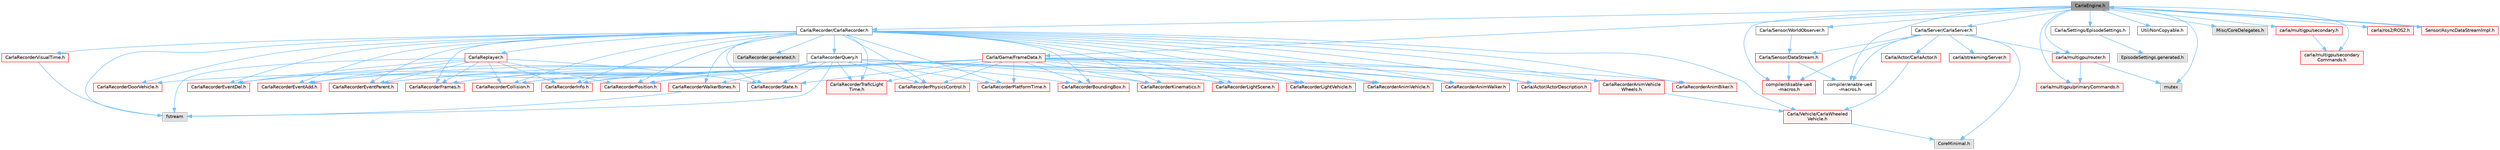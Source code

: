 digraph "CarlaEngine.h"
{
 // INTERACTIVE_SVG=YES
 // LATEX_PDF_SIZE
  bgcolor="transparent";
  edge [fontname=Helvetica,fontsize=10,labelfontname=Helvetica,labelfontsize=10];
  node [fontname=Helvetica,fontsize=10,shape=box,height=0.2,width=0.4];
  Node1 [id="Node000001",label="CarlaEngine.h",height=0.2,width=0.4,color="gray40", fillcolor="grey60", style="filled", fontcolor="black",tooltip=" "];
  Node1 -> Node2 [id="edge1_Node000001_Node000002",color="steelblue1",style="solid",tooltip=" "];
  Node2 [id="Node000002",label="Carla/Recorder/CarlaRecorder.h",height=0.2,width=0.4,color="grey40", fillcolor="white", style="filled",URL="$d9/d6a/CarlaRecorder_8h.html",tooltip=" "];
  Node2 -> Node3 [id="edge2_Node000002_Node000003",color="steelblue1",style="solid",tooltip=" "];
  Node3 [id="Node000003",label="fstream",height=0.2,width=0.4,color="grey60", fillcolor="#E0E0E0", style="filled",tooltip=" "];
  Node2 -> Node4 [id="edge3_Node000002_Node000004",color="steelblue1",style="solid",tooltip=" "];
  Node4 [id="Node000004",label="Carla/Actor/ActorDescription.h",height=0.2,width=0.4,color="red", fillcolor="#FFF0F0", style="filled",URL="$d4/de6/Unreal_2CarlaUE4_2Plugins_2Carla_2Source_2Carla_2Actor_2ActorDescription_8h.html",tooltip=" "];
  Node2 -> Node16 [id="edge4_Node000002_Node000016",color="steelblue1",style="solid",tooltip=" "];
  Node16 [id="Node000016",label="CarlaRecorderTraficLight\lTime.h",height=0.2,width=0.4,color="red", fillcolor="#FFF0F0", style="filled",URL="$d0/de7/CarlaRecorderTraficLightTime_8h.html",tooltip=" "];
  Node2 -> Node19 [id="edge5_Node000002_Node000019",color="steelblue1",style="solid",tooltip=" "];
  Node19 [id="Node000019",label="CarlaRecorderPhysicsControl.h",height=0.2,width=0.4,color="red", fillcolor="#FFF0F0", style="filled",URL="$d3/d34/CarlaRecorderPhysicsControl_8h.html",tooltip=" "];
  Node2 -> Node24 [id="edge6_Node000002_Node000024",color="steelblue1",style="solid",tooltip=" "];
  Node24 [id="Node000024",label="CarlaRecorderPlatformTime.h",height=0.2,width=0.4,color="red", fillcolor="#FFF0F0", style="filled",URL="$d0/de8/CarlaRecorderPlatformTime_8h.html",tooltip=" "];
  Node2 -> Node26 [id="edge7_Node000002_Node000026",color="steelblue1",style="solid",tooltip=" "];
  Node26 [id="Node000026",label="CarlaRecorderBoundingBox.h",height=0.2,width=0.4,color="red", fillcolor="#FFF0F0", style="filled",URL="$d1/deb/CarlaRecorderBoundingBox_8h.html",tooltip=" "];
  Node2 -> Node27 [id="edge8_Node000002_Node000027",color="steelblue1",style="solid",tooltip=" "];
  Node27 [id="Node000027",label="CarlaRecorderKinematics.h",height=0.2,width=0.4,color="red", fillcolor="#FFF0F0", style="filled",URL="$d1/de3/CarlaRecorderKinematics_8h.html",tooltip=" "];
  Node2 -> Node28 [id="edge9_Node000002_Node000028",color="steelblue1",style="solid",tooltip=" "];
  Node28 [id="Node000028",label="CarlaRecorderLightScene.h",height=0.2,width=0.4,color="red", fillcolor="#FFF0F0", style="filled",URL="$d9/dc8/CarlaRecorderLightScene_8h.html",tooltip=" "];
  Node2 -> Node30 [id="edge10_Node000002_Node000030",color="steelblue1",style="solid",tooltip=" "];
  Node30 [id="Node000030",label="CarlaRecorderLightVehicle.h",height=0.2,width=0.4,color="red", fillcolor="#FFF0F0", style="filled",URL="$de/da8/CarlaRecorderLightVehicle_8h.html",tooltip=" "];
  Node2 -> Node31 [id="edge11_Node000002_Node000031",color="steelblue1",style="solid",tooltip=" "];
  Node31 [id="Node000031",label="CarlaRecorderAnimVehicle.h",height=0.2,width=0.4,color="red", fillcolor="#FFF0F0", style="filled",URL="$d6/d44/CarlaRecorderAnimVehicle_8h.html",tooltip=" "];
  Node2 -> Node32 [id="edge12_Node000002_Node000032",color="steelblue1",style="solid",tooltip=" "];
  Node32 [id="Node000032",label="CarlaRecorderAnimVehicle\lWheels.h",height=0.2,width=0.4,color="red", fillcolor="#FFF0F0", style="filled",URL="$d0/d5c/CarlaRecorderAnimVehicleWheels_8h.html",tooltip=" "];
  Node32 -> Node33 [id="edge13_Node000032_Node000033",color="steelblue1",style="solid",tooltip=" "];
  Node33 [id="Node000033",label="Carla/Vehicle/CarlaWheeled\lVehicle.h",height=0.2,width=0.4,color="red", fillcolor="#FFF0F0", style="filled",URL="$d3/d00/CarlaWheeledVehicle_8h.html",tooltip=" "];
  Node33 -> Node53 [id="edge14_Node000033_Node000053",color="steelblue1",style="solid",tooltip=" "];
  Node53 [id="Node000053",label="CoreMinimal.h",height=0.2,width=0.4,color="grey60", fillcolor="#E0E0E0", style="filled",tooltip=" "];
  Node2 -> Node69 [id="edge15_Node000002_Node000069",color="steelblue1",style="solid",tooltip=" "];
  Node69 [id="Node000069",label="CarlaRecorderAnimWalker.h",height=0.2,width=0.4,color="red", fillcolor="#FFF0F0", style="filled",URL="$d3/d60/CarlaRecorderAnimWalker_8h.html",tooltip=" "];
  Node2 -> Node70 [id="edge16_Node000002_Node000070",color="steelblue1",style="solid",tooltip=" "];
  Node70 [id="Node000070",label="CarlaRecorderAnimBiker.h",height=0.2,width=0.4,color="red", fillcolor="#FFF0F0", style="filled",URL="$d6/dda/CarlaRecorderAnimBiker_8h.html",tooltip=" "];
  Node2 -> Node71 [id="edge17_Node000002_Node000071",color="steelblue1",style="solid",tooltip=" "];
  Node71 [id="Node000071",label="CarlaRecorderCollision.h",height=0.2,width=0.4,color="red", fillcolor="#FFF0F0", style="filled",URL="$df/d06/CarlaRecorderCollision_8h.html",tooltip=" "];
  Node2 -> Node73 [id="edge18_Node000002_Node000073",color="steelblue1",style="solid",tooltip=" "];
  Node73 [id="Node000073",label="CarlaRecorderEventAdd.h",height=0.2,width=0.4,color="red", fillcolor="#FFF0F0", style="filled",URL="$d0/d0e/CarlaRecorderEventAdd_8h.html",tooltip=" "];
  Node2 -> Node74 [id="edge19_Node000002_Node000074",color="steelblue1",style="solid",tooltip=" "];
  Node74 [id="Node000074",label="CarlaRecorderEventDel.h",height=0.2,width=0.4,color="red", fillcolor="#FFF0F0", style="filled",URL="$d7/d4c/CarlaRecorderEventDel_8h.html",tooltip=" "];
  Node2 -> Node75 [id="edge20_Node000002_Node000075",color="steelblue1",style="solid",tooltip=" "];
  Node75 [id="Node000075",label="CarlaRecorderEventParent.h",height=0.2,width=0.4,color="red", fillcolor="#FFF0F0", style="filled",URL="$d0/dc2/CarlaRecorderEventParent_8h.html",tooltip=" "];
  Node2 -> Node76 [id="edge21_Node000002_Node000076",color="steelblue1",style="solid",tooltip=" "];
  Node76 [id="Node000076",label="CarlaRecorderFrames.h",height=0.2,width=0.4,color="red", fillcolor="#FFF0F0", style="filled",URL="$dc/dfc/CarlaRecorderFrames_8h.html",tooltip=" "];
  Node2 -> Node77 [id="edge22_Node000002_Node000077",color="steelblue1",style="solid",tooltip=" "];
  Node77 [id="Node000077",label="CarlaRecorderInfo.h",height=0.2,width=0.4,color="red", fillcolor="#FFF0F0", style="filled",URL="$df/de9/CarlaRecorderInfo_8h.html",tooltip=" "];
  Node2 -> Node80 [id="edge23_Node000002_Node000080",color="steelblue1",style="solid",tooltip=" "];
  Node80 [id="Node000080",label="CarlaRecorderPosition.h",height=0.2,width=0.4,color="red", fillcolor="#FFF0F0", style="filled",URL="$dc/d20/CarlaRecorderPosition_8h.html",tooltip=" "];
  Node2 -> Node81 [id="edge24_Node000002_Node000081",color="steelblue1",style="solid",tooltip=" "];
  Node81 [id="Node000081",label="CarlaRecorderQuery.h",height=0.2,width=0.4,color="grey40", fillcolor="white", style="filled",URL="$d7/dbd/CarlaRecorderQuery_8h.html",tooltip=" "];
  Node81 -> Node3 [id="edge25_Node000081_Node000003",color="steelblue1",style="solid",tooltip=" "];
  Node81 -> Node16 [id="edge26_Node000081_Node000016",color="steelblue1",style="solid",tooltip=" "];
  Node81 -> Node19 [id="edge27_Node000081_Node000019",color="steelblue1",style="solid",tooltip=" "];
  Node81 -> Node24 [id="edge28_Node000081_Node000024",color="steelblue1",style="solid",tooltip=" "];
  Node81 -> Node26 [id="edge29_Node000081_Node000026",color="steelblue1",style="solid",tooltip=" "];
  Node81 -> Node27 [id="edge30_Node000081_Node000027",color="steelblue1",style="solid",tooltip=" "];
  Node81 -> Node28 [id="edge31_Node000081_Node000028",color="steelblue1",style="solid",tooltip=" "];
  Node81 -> Node30 [id="edge32_Node000081_Node000030",color="steelblue1",style="solid",tooltip=" "];
  Node81 -> Node69 [id="edge33_Node000081_Node000069",color="steelblue1",style="solid",tooltip=" "];
  Node81 -> Node31 [id="edge34_Node000081_Node000031",color="steelblue1",style="solid",tooltip=" "];
  Node81 -> Node71 [id="edge35_Node000081_Node000071",color="steelblue1",style="solid",tooltip=" "];
  Node81 -> Node73 [id="edge36_Node000081_Node000073",color="steelblue1",style="solid",tooltip=" "];
  Node81 -> Node74 [id="edge37_Node000081_Node000074",color="steelblue1",style="solid",tooltip=" "];
  Node81 -> Node75 [id="edge38_Node000081_Node000075",color="steelblue1",style="solid",tooltip=" "];
  Node81 -> Node76 [id="edge39_Node000081_Node000076",color="steelblue1",style="solid",tooltip=" "];
  Node81 -> Node77 [id="edge40_Node000081_Node000077",color="steelblue1",style="solid",tooltip=" "];
  Node81 -> Node80 [id="edge41_Node000081_Node000080",color="steelblue1",style="solid",tooltip=" "];
  Node81 -> Node82 [id="edge42_Node000081_Node000082",color="steelblue1",style="solid",tooltip=" "];
  Node82 [id="Node000082",label="CarlaRecorderState.h",height=0.2,width=0.4,color="red", fillcolor="#FFF0F0", style="filled",URL="$da/d32/CarlaRecorderState_8h.html",tooltip=" "];
  Node81 -> Node83 [id="edge43_Node000081_Node000083",color="steelblue1",style="solid",tooltip=" "];
  Node83 [id="Node000083",label="CarlaRecorderWalkerBones.h",height=0.2,width=0.4,color="red", fillcolor="#FFF0F0", style="filled",URL="$da/dfe/CarlaRecorderWalkerBones_8h.html",tooltip=" "];
  Node83 -> Node3 [id="edge44_Node000083_Node000003",color="steelblue1",style="solid",tooltip=" "];
  Node81 -> Node84 [id="edge45_Node000081_Node000084",color="steelblue1",style="solid",tooltip=" "];
  Node84 [id="Node000084",label="CarlaRecorderDoorVehicle.h",height=0.2,width=0.4,color="red", fillcolor="#FFF0F0", style="filled",URL="$de/d44/CarlaRecorderDoorVehicle_8h.html",tooltip=" "];
  Node2 -> Node82 [id="edge46_Node000002_Node000082",color="steelblue1",style="solid",tooltip=" "];
  Node2 -> Node85 [id="edge47_Node000002_Node000085",color="steelblue1",style="solid",tooltip=" "];
  Node85 [id="Node000085",label="CarlaRecorderVisualTime.h",height=0.2,width=0.4,color="red", fillcolor="#FFF0F0", style="filled",URL="$d3/db8/CarlaRecorderVisualTime_8h.html",tooltip=" "];
  Node85 -> Node3 [id="edge48_Node000085_Node000003",color="steelblue1",style="solid",tooltip=" "];
  Node2 -> Node83 [id="edge49_Node000002_Node000083",color="steelblue1",style="solid",tooltip=" "];
  Node2 -> Node84 [id="edge50_Node000002_Node000084",color="steelblue1",style="solid",tooltip=" "];
  Node2 -> Node86 [id="edge51_Node000002_Node000086",color="steelblue1",style="solid",tooltip=" "];
  Node86 [id="Node000086",label="CarlaReplayer.h",height=0.2,width=0.4,color="red", fillcolor="#FFF0F0", style="filled",URL="$de/dea/CarlaReplayer_8h.html",tooltip=" "];
  Node86 -> Node3 [id="edge52_Node000086_Node000003",color="steelblue1",style="solid",tooltip=" "];
  Node86 -> Node77 [id="edge53_Node000086_Node000077",color="steelblue1",style="solid",tooltip=" "];
  Node86 -> Node76 [id="edge54_Node000086_Node000076",color="steelblue1",style="solid",tooltip=" "];
  Node86 -> Node73 [id="edge55_Node000086_Node000073",color="steelblue1",style="solid",tooltip=" "];
  Node86 -> Node74 [id="edge56_Node000086_Node000074",color="steelblue1",style="solid",tooltip=" "];
  Node86 -> Node75 [id="edge57_Node000086_Node000075",color="steelblue1",style="solid",tooltip=" "];
  Node86 -> Node71 [id="edge58_Node000086_Node000071",color="steelblue1",style="solid",tooltip=" "];
  Node86 -> Node80 [id="edge59_Node000086_Node000080",color="steelblue1",style="solid",tooltip=" "];
  Node86 -> Node82 [id="edge60_Node000086_Node000082",color="steelblue1",style="solid",tooltip=" "];
  Node2 -> Node33 [id="edge61_Node000002_Node000033",color="steelblue1",style="solid",tooltip=" "];
  Node2 -> Node90 [id="edge62_Node000002_Node000090",color="steelblue1",style="solid",tooltip=" "];
  Node90 [id="Node000090",label="CarlaRecorder.generated.h",height=0.2,width=0.4,color="grey60", fillcolor="#E0E0E0", style="filled",tooltip=" "];
  Node1 -> Node91 [id="edge63_Node000001_Node000091",color="steelblue1",style="solid",tooltip=" "];
  Node91 [id="Node000091",label="Carla/Sensor/WorldObserver.h",height=0.2,width=0.4,color="grey40", fillcolor="white", style="filled",URL="$d8/deb/WorldObserver_8h.html",tooltip=" "];
  Node91 -> Node92 [id="edge64_Node000091_Node000092",color="steelblue1",style="solid",tooltip=" "];
  Node92 [id="Node000092",label="Carla/Sensor/DataStream.h",height=0.2,width=0.4,color="red", fillcolor="#FFF0F0", style="filled",URL="$da/dd9/DataStream_8h.html",tooltip=" "];
  Node92 -> Node6 [id="edge65_Node000092_Node000006",color="steelblue1",style="solid",tooltip=" "];
  Node6 [id="Node000006",label="compiler/disable-ue4\l-macros.h",height=0.2,width=0.4,color="red", fillcolor="#FFF0F0", style="filled",URL="$d2/d02/disable-ue4-macros_8h.html",tooltip=" "];
  Node92 -> Node13 [id="edge66_Node000092_Node000013",color="steelblue1",style="solid",tooltip=" "];
  Node13 [id="Node000013",label="compiler/enable-ue4\l-macros.h",height=0.2,width=0.4,color="grey40", fillcolor="white", style="filled",URL="$d9/da2/enable-ue4-macros_8h.html",tooltip=" "];
  Node1 -> Node207 [id="edge67_Node000001_Node000207",color="steelblue1",style="solid",tooltip=" "];
  Node207 [id="Node000207",label="Carla/Server/CarlaServer.h",height=0.2,width=0.4,color="grey40", fillcolor="white", style="filled",URL="$d0/d35/CarlaServer_8h.html",tooltip=" "];
  Node207 -> Node208 [id="edge68_Node000207_Node000208",color="steelblue1",style="solid",tooltip=" "];
  Node208 [id="Node000208",label="Carla/Actor/CarlaActor.h",height=0.2,width=0.4,color="red", fillcolor="#FFF0F0", style="filled",URL="$de/d36/CarlaActor_8h.html",tooltip=" "];
  Node208 -> Node33 [id="edge69_Node000208_Node000033",color="steelblue1",style="solid",tooltip=" "];
  Node207 -> Node92 [id="edge70_Node000207_Node000092",color="steelblue1",style="solid",tooltip=" "];
  Node207 -> Node53 [id="edge71_Node000207_Node000053",color="steelblue1",style="solid",tooltip=" "];
  Node207 -> Node6 [id="edge72_Node000207_Node000006",color="steelblue1",style="solid",tooltip=" "];
  Node207 -> Node229 [id="edge73_Node000207_Node000229",color="steelblue1",style="solid",tooltip=" "];
  Node229 [id="Node000229",label="carla/multigpu/router.h",height=0.2,width=0.4,color="red", fillcolor="#FFF0F0", style="filled",URL="$da/db7/router_8h.html",tooltip=" "];
  Node229 -> Node238 [id="edge74_Node000229_Node000238",color="steelblue1",style="solid",tooltip=" "];
  Node238 [id="Node000238",label="carla/multigpu/primaryCommands.h",height=0.2,width=0.4,color="red", fillcolor="#FFF0F0", style="filled",URL="$dd/dbf/primaryCommands_8h.html",tooltip=" "];
  Node229 -> Node203 [id="edge75_Node000229_Node000203",color="steelblue1",style="solid",tooltip=" "];
  Node203 [id="Node000203",label="mutex",height=0.2,width=0.4,color="grey60", fillcolor="#E0E0E0", style="filled",tooltip=" "];
  Node207 -> Node240 [id="edge76_Node000207_Node000240",color="steelblue1",style="solid",tooltip=" "];
  Node240 [id="Node000240",label="carla/streaming/Server.h",height=0.2,width=0.4,color="red", fillcolor="#FFF0F0", style="filled",URL="$d8/df6/streaming_2Server_8h.html",tooltip=" "];
  Node207 -> Node13 [id="edge77_Node000207_Node000013",color="steelblue1",style="solid",tooltip=" "];
  Node1 -> Node244 [id="edge78_Node000001_Node000244",color="steelblue1",style="solid",tooltip=" "];
  Node244 [id="Node000244",label="Carla/Settings/EpisodeSettings.h",height=0.2,width=0.4,color="grey40", fillcolor="white", style="filled",URL="$d8/d64/Unreal_2CarlaUE4_2Plugins_2Carla_2Source_2Carla_2Settings_2EpisodeSettings_8h.html",tooltip=" "];
  Node244 -> Node245 [id="edge79_Node000244_Node000245",color="steelblue1",style="solid",tooltip=" "];
  Node245 [id="Node000245",label="EpisodeSettings.generated.h",height=0.2,width=0.4,color="grey60", fillcolor="#E0E0E0", style="filled",tooltip=" "];
  Node1 -> Node8 [id="edge80_Node000001_Node000008",color="steelblue1",style="solid",tooltip=" "];
  Node8 [id="Node000008",label="Util/NonCopyable.h",height=0.2,width=0.4,color="grey40", fillcolor="white", style="filled",URL="$d4/d57/Unreal_2CarlaUE4_2Plugins_2Carla_2Source_2Carla_2Util_2NonCopyable_8h.html",tooltip=" "];
  Node1 -> Node246 [id="edge81_Node000001_Node000246",color="steelblue1",style="solid",tooltip=" "];
  Node246 [id="Node000246",label="Carla/Game/FrameData.h",height=0.2,width=0.4,color="red", fillcolor="#FFF0F0", style="filled",URL="$d2/df1/FrameData_8h.html",tooltip=" "];
  Node246 -> Node16 [id="edge82_Node000246_Node000016",color="steelblue1",style="solid",tooltip=" "];
  Node246 -> Node19 [id="edge83_Node000246_Node000019",color="steelblue1",style="solid",tooltip=" "];
  Node246 -> Node24 [id="edge84_Node000246_Node000024",color="steelblue1",style="solid",tooltip=" "];
  Node246 -> Node26 [id="edge85_Node000246_Node000026",color="steelblue1",style="solid",tooltip=" "];
  Node246 -> Node27 [id="edge86_Node000246_Node000027",color="steelblue1",style="solid",tooltip=" "];
  Node246 -> Node28 [id="edge87_Node000246_Node000028",color="steelblue1",style="solid",tooltip=" "];
  Node246 -> Node30 [id="edge88_Node000246_Node000030",color="steelblue1",style="solid",tooltip=" "];
  Node246 -> Node31 [id="edge89_Node000246_Node000031",color="steelblue1",style="solid",tooltip=" "];
  Node246 -> Node32 [id="edge90_Node000246_Node000032",color="steelblue1",style="solid",tooltip=" "];
  Node246 -> Node69 [id="edge91_Node000246_Node000069",color="steelblue1",style="solid",tooltip=" "];
  Node246 -> Node70 [id="edge92_Node000246_Node000070",color="steelblue1",style="solid",tooltip=" "];
  Node246 -> Node71 [id="edge93_Node000246_Node000071",color="steelblue1",style="solid",tooltip=" "];
  Node246 -> Node73 [id="edge94_Node000246_Node000073",color="steelblue1",style="solid",tooltip=" "];
  Node246 -> Node74 [id="edge95_Node000246_Node000074",color="steelblue1",style="solid",tooltip=" "];
  Node246 -> Node75 [id="edge96_Node000246_Node000075",color="steelblue1",style="solid",tooltip=" "];
  Node246 -> Node76 [id="edge97_Node000246_Node000076",color="steelblue1",style="solid",tooltip=" "];
  Node246 -> Node77 [id="edge98_Node000246_Node000077",color="steelblue1",style="solid",tooltip=" "];
  Node246 -> Node80 [id="edge99_Node000246_Node000080",color="steelblue1",style="solid",tooltip=" "];
  Node246 -> Node82 [id="edge100_Node000246_Node000082",color="steelblue1",style="solid",tooltip=" "];
  Node246 -> Node4 [id="edge101_Node000246_Node000004",color="steelblue1",style="solid",tooltip=" "];
  Node1 -> Node308 [id="edge102_Node000001_Node000308",color="steelblue1",style="solid",tooltip=" "];
  Node308 [id="Node000308",label="Misc/CoreDelegates.h",height=0.2,width=0.4,color="grey60", fillcolor="#E0E0E0", style="filled",tooltip=" "];
  Node1 -> Node6 [id="edge103_Node000001_Node000006",color="steelblue1",style="solid",tooltip=" "];
  Node1 -> Node229 [id="edge104_Node000001_Node000229",color="steelblue1",style="solid",tooltip=" "];
  Node1 -> Node238 [id="edge105_Node000001_Node000238",color="steelblue1",style="solid",tooltip=" "];
  Node1 -> Node309 [id="edge106_Node000001_Node000309",color="steelblue1",style="solid",tooltip=" "];
  Node309 [id="Node000309",label="carla/multigpu/secondary.h",height=0.2,width=0.4,color="red", fillcolor="#FFF0F0", style="filled",URL="$de/df9/secondary_8h.html",tooltip=" "];
  Node309 -> Node310 [id="edge107_Node000309_Node000310",color="steelblue1",style="solid",tooltip=" "];
  Node310 [id="Node000310",label="carla/multigpu/secondary\lCommands.h",height=0.2,width=0.4,color="red", fillcolor="#FFF0F0", style="filled",URL="$d6/d9a/secondaryCommands_8h.html",tooltip=" "];
  Node1 -> Node310 [id="edge108_Node000001_Node000310",color="steelblue1",style="solid",tooltip=" "];
  Node1 -> Node128 [id="edge109_Node000001_Node000128",color="steelblue1",style="solid",tooltip=" "];
  Node128 [id="Node000128",label="carla/ros2/ROS2.h",height=0.2,width=0.4,color="red", fillcolor="#FFF0F0", style="filled",URL="$da/db8/ROS2_8h.html",tooltip=" "];
  Node1 -> Node13 [id="edge110_Node000001_Node000013",color="steelblue1",style="solid",tooltip=" "];
  Node1 -> Node203 [id="edge111_Node000001_Node000203",color="steelblue1",style="solid",tooltip=" "];
  Node1 -> Node311 [id="edge112_Node000001_Node000311",color="steelblue1",style="solid",tooltip=" "];
  Node311 [id="Node000311",label="Sensor/AsyncDataStreamImpl.h",height=0.2,width=0.4,color="red", fillcolor="#FFF0F0", style="filled",URL="$d0/d17/AsyncDataStreamImpl_8h.html",tooltip=" "];
  Node311 -> Node1 [id="edge113_Node000311_Node000001",color="steelblue1",style="solid",tooltip=" "];
}
